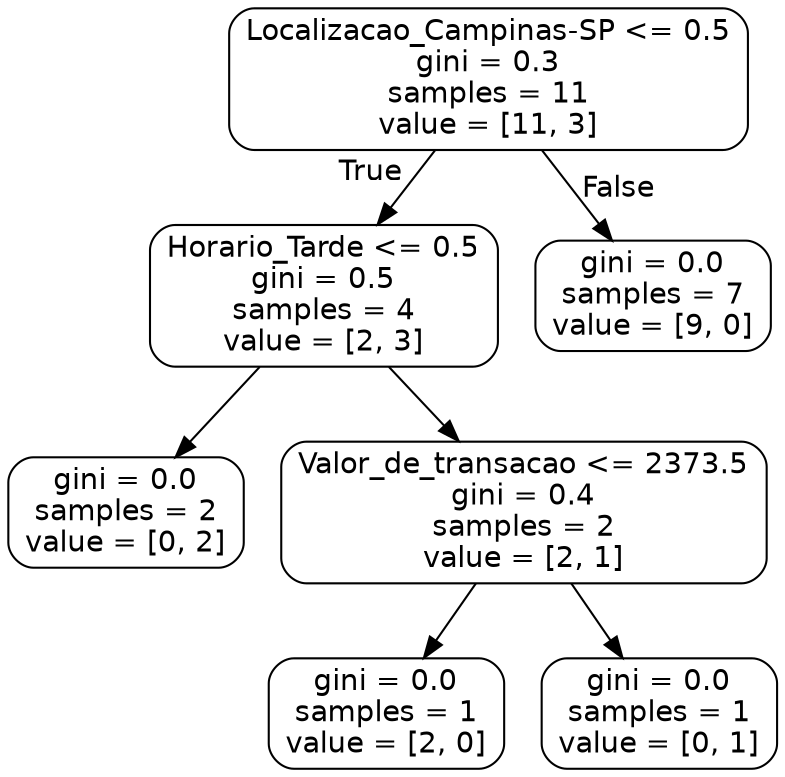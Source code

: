 digraph Tree {
node [shape=box, style="rounded", color="black", fontname="helvetica"] ;
edge [fontname="helvetica"] ;
0 [label="Localizacao_Campinas-SP <= 0.5\ngini = 0.3\nsamples = 11\nvalue = [11, 3]"] ;
1 [label="Horario_Tarde <= 0.5\ngini = 0.5\nsamples = 4\nvalue = [2, 3]"] ;
0 -> 1 [labeldistance=2.5, labelangle=45, headlabel="True"] ;
2 [label="gini = 0.0\nsamples = 2\nvalue = [0, 2]"] ;
1 -> 2 ;
3 [label="Valor_de_transacao <= 2373.5\ngini = 0.4\nsamples = 2\nvalue = [2, 1]"] ;
1 -> 3 ;
4 [label="gini = 0.0\nsamples = 1\nvalue = [2, 0]"] ;
3 -> 4 ;
5 [label="gini = 0.0\nsamples = 1\nvalue = [0, 1]"] ;
3 -> 5 ;
6 [label="gini = 0.0\nsamples = 7\nvalue = [9, 0]"] ;
0 -> 6 [labeldistance=2.5, labelangle=-45, headlabel="False"] ;
}